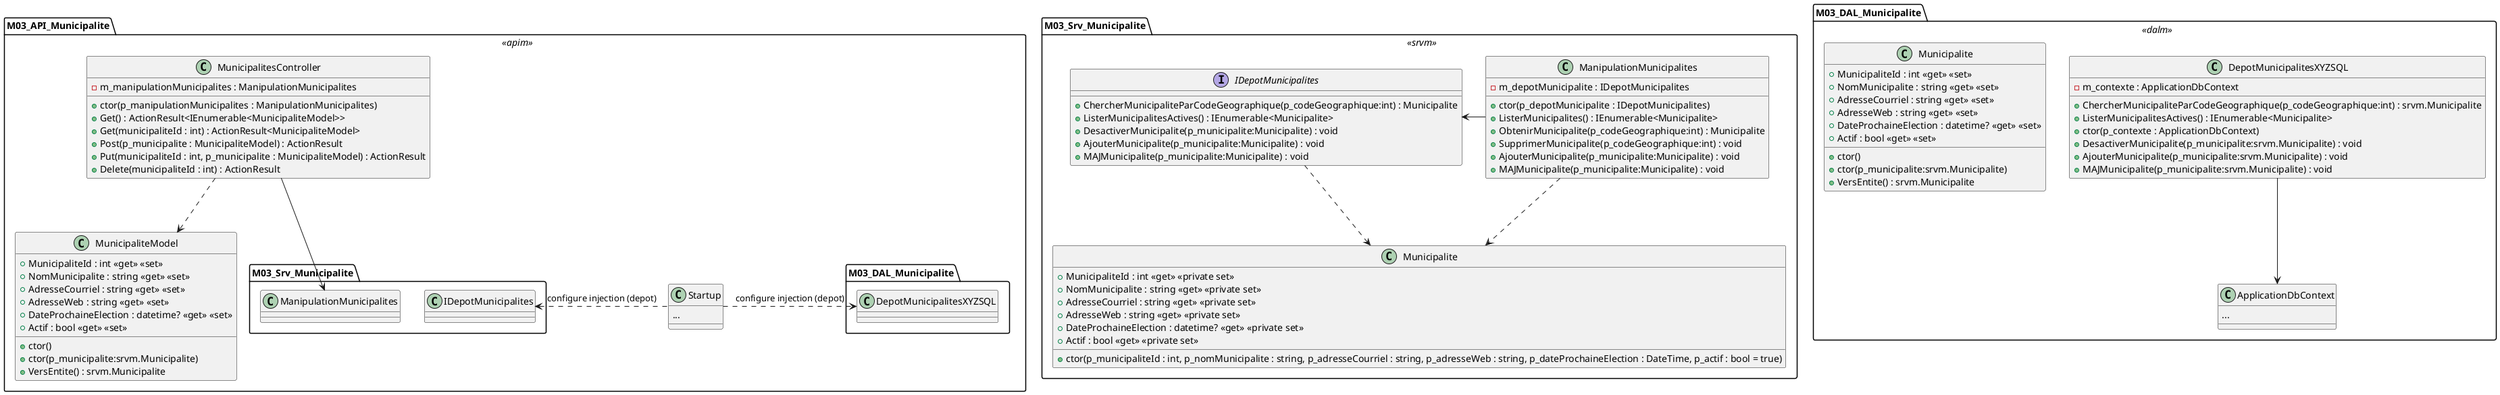 @startuml diag_classes_municipalite_api



namespace M03_API_Municipalite << apim >> {
    class Startup {
        ...
    }

    class MunicipalitesController {
        - m_manipulationMunicipalites : ManipulationMunicipalites
        + ctor(p_manipulationMunicipalites : ManipulationMunicipalites)
        + Get() : ActionResult<IEnumerable<MunicipaliteModel>>
        + Get(municipaliteId : int) : ActionResult<MunicipaliteModel>
        + Post(p_municipalite : MunicipaliteModel) : ActionResult
        + Put(municipaliteId : int, p_municipalite : MunicipaliteModel) : ActionResult
        + Delete(municipaliteId : int) : ActionResult
    }

    class MunicipaliteModel {
        + MunicipaliteId : int <<get>> <<set>>
        + NomMunicipalite : string <<get>> <<set>>
        + AdresseCourriel : string <<get>> <<set>>
        + AdresseWeb : string <<get>> <<set>>
        + DateProchaineElection : datetime? <<get>> <<set>>
        + Actif : bool <<get>> <<set>>
        + ctor()
        + ctor(p_municipalite:srvm.Municipalite)
        + VersEntite() : srvm.Municipalite
    }

    Startup .left.> M03_Srv_Municipalite.IDepotMunicipalites : configure injection (depot)
    Startup .right.> M03_DAL_Municipalite.DepotMunicipalitesXYZSQL : configure injection (depot)

    MunicipalitesController --> M03_Srv_Municipalite.ManipulationMunicipalites
    MunicipalitesController ..> MunicipaliteModel
}

namespace M03_Srv_Municipalite << srvm >> {
    class ManipulationMunicipalites {
        - m_depotMunicipalite : IDepotMunicipalites
        + ctor(p_depotMunicipalite : IDepotMunicipalites)
        + ListerMunicipalites() : IEnumerable<Municipalite>
        + ObtenirMunicipalite(p_codeGeographique:int) : Municipalite
        + SupprimerMunicipalite(p_codeGeographique:int) : void
        + AjouterMunicipalite(p_municipalite:Municipalite) : void
        + MAJMunicipalite(p_municipalite:Municipalite) : void
    }

    interface IDepotMunicipalites {
        + ChercherMunicipaliteParCodeGeographique(p_codeGeographique:int) : Municipalite
        + ListerMunicipalitesActives() : IEnumerable<Municipalite>
        + DesactiverMunicipalite(p_municipalite:Municipalite) : void
        + AjouterMunicipalite(p_municipalite:Municipalite) : void
        + MAJMunicipalite(p_municipalite:Municipalite) : void
    }

    class Municipalite {
        + MunicipaliteId : int <<get>> <<private set>>
        + NomMunicipalite : string <<get>> <<private set>>
        + AdresseCourriel : string <<get>> <<private set>>
        + AdresseWeb : string <<get>> <<private set>>
        + DateProchaineElection : datetime? <<get>> <<private set>>
        + Actif : bool <<get>> <<private set>>
        + ctor(p_municipaliteId : int, p_nomMunicipalite : string, p_adresseCourriel : string, p_adresseWeb : string, p_dateProchaineElection : DateTime, p_actif : bool = true)
    }

    ManipulationMunicipalites -left-> IDepotMunicipalites
    IDepotMunicipalites ..> Municipalite
    ManipulationMunicipalites ..> Municipalite

}

namespace M03_DAL_Municipalite << dalm >> {
    class ApplicationDbContext {
        ...
    }

    class DepotMunicipalitesXYZSQL {
        - m_contexte : ApplicationDbContext
        + ChercherMunicipaliteParCodeGeographique(p_codeGeographique:int) : srvm.Municipalite
        + ListerMunicipalitesActives() : IEnumerable<Municipalite>
        + ctor(p_contexte : ApplicationDbContext)
        + DesactiverMunicipalite(p_municipalite:srvm.Municipalite) : void
        + AjouterMunicipalite(p_municipalite:srvm.Municipalite) : void
        + MAJMunicipalite(p_municipalite:srvm.Municipalite) : void
    }

    class Municipalite {
        + MunicipaliteId : int <<get>> <<set>>
        + NomMunicipalite : string <<get>> <<set>>
        + AdresseCourriel : string <<get>> <<set>>
        + AdresseWeb : string <<get>> <<set>>
        + DateProchaineElection : datetime? <<get>> <<set>>
        + Actif : bool <<get>> <<set>>
        + ctor()
        + ctor(p_municipalite:srvm.Municipalite)
        + VersEntite() : srvm.Municipalite
    }

    DepotMunicipalitesXYZSQL --> ApplicationDbContext
}

@enduml